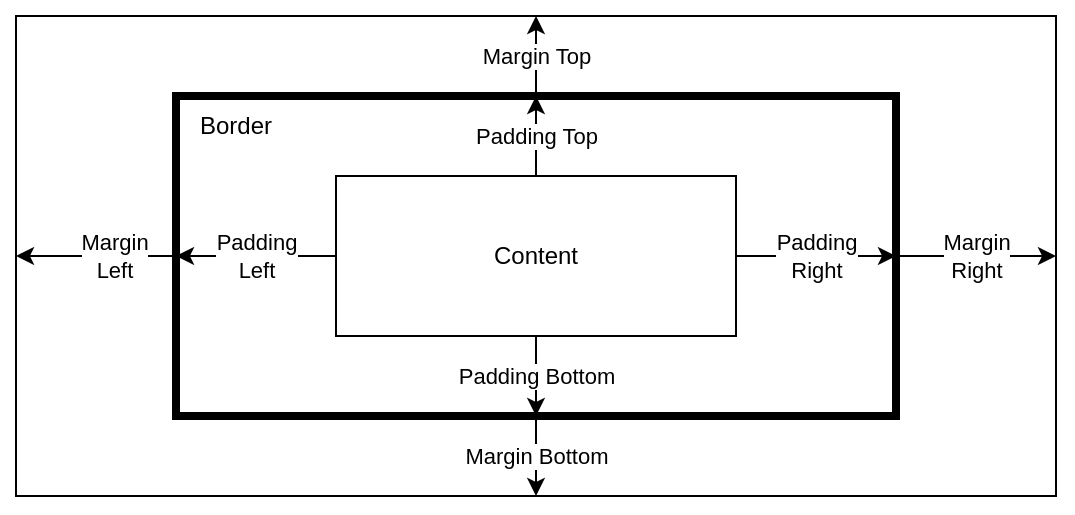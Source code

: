 <mxfile version="21.6.5" type="github">
  <diagram name="Page-1" id="gt9EToLbk0ItbUZdPbYB">
    <mxGraphModel dx="1215" dy="697" grid="1" gridSize="10" guides="1" tooltips="1" connect="1" arrows="1" fold="1" page="1" pageScale="1" pageWidth="850" pageHeight="1100" math="0" shadow="0">
      <root>
        <mxCell id="0" />
        <mxCell id="1" parent="0" />
        <mxCell id="uq7e8Xc1ym3EL3lab560-1" value="" style="rounded=0;whiteSpace=wrap;html=1;" parent="1" vertex="1">
          <mxGeometry x="120" y="120" width="520" height="240" as="geometry" />
        </mxCell>
        <mxCell id="uq7e8Xc1ym3EL3lab560-6" value="&lt;div&gt;Margin Top&lt;/div&gt;" style="edgeStyle=orthogonalEdgeStyle;rounded=0;orthogonalLoop=1;jettySize=auto;html=1;exitX=0.5;exitY=0;exitDx=0;exitDy=0;entryX=0.5;entryY=0;entryDx=0;entryDy=0;" parent="1" source="uq7e8Xc1ym3EL3lab560-2" target="uq7e8Xc1ym3EL3lab560-1" edge="1">
          <mxGeometry relative="1" as="geometry">
            <Array as="points">
              <mxPoint x="380" y="160" />
              <mxPoint x="380" y="120" />
            </Array>
          </mxGeometry>
        </mxCell>
        <mxCell id="uq7e8Xc1ym3EL3lab560-7" value="&lt;div&gt;Margin&lt;/div&gt;&lt;div&gt;Right&lt;/div&gt;" style="edgeStyle=orthogonalEdgeStyle;rounded=0;orthogonalLoop=1;jettySize=auto;html=1;exitX=1;exitY=0.5;exitDx=0;exitDy=0;entryX=1;entryY=0.5;entryDx=0;entryDy=0;" parent="1" source="uq7e8Xc1ym3EL3lab560-2" target="uq7e8Xc1ym3EL3lab560-1" edge="1">
          <mxGeometry relative="1" as="geometry">
            <Array as="points">
              <mxPoint x="630" y="240" />
              <mxPoint x="630" y="240" />
            </Array>
          </mxGeometry>
        </mxCell>
        <mxCell id="uq7e8Xc1ym3EL3lab560-8" value="Margin Bottom" style="edgeStyle=orthogonalEdgeStyle;rounded=0;orthogonalLoop=1;jettySize=auto;html=1;exitX=0.5;exitY=1;exitDx=0;exitDy=0;" parent="1" source="uq7e8Xc1ym3EL3lab560-2" target="uq7e8Xc1ym3EL3lab560-1" edge="1">
          <mxGeometry relative="1" as="geometry">
            <Array as="points">
              <mxPoint x="380" y="340" />
              <mxPoint x="380" y="340" />
            </Array>
          </mxGeometry>
        </mxCell>
        <mxCell id="uq7e8Xc1ym3EL3lab560-9" style="edgeStyle=orthogonalEdgeStyle;rounded=0;orthogonalLoop=1;jettySize=auto;html=1;exitX=0;exitY=0.5;exitDx=0;exitDy=0;entryX=0;entryY=0.5;entryDx=0;entryDy=0;" parent="1" source="uq7e8Xc1ym3EL3lab560-2" target="uq7e8Xc1ym3EL3lab560-1" edge="1">
          <mxGeometry relative="1" as="geometry">
            <Array as="points">
              <mxPoint x="140" y="240" />
              <mxPoint x="140" y="240" />
            </Array>
          </mxGeometry>
        </mxCell>
        <mxCell id="uq7e8Xc1ym3EL3lab560-11" value="&lt;div&gt;Margin&lt;/div&gt;&lt;div&gt;Left&lt;br&gt;&lt;/div&gt;" style="edgeLabel;html=1;align=center;verticalAlign=middle;resizable=0;points=[];" parent="uq7e8Xc1ym3EL3lab560-9" vertex="1" connectable="0">
          <mxGeometry x="-0.225" relative="1" as="geometry">
            <mxPoint as="offset" />
          </mxGeometry>
        </mxCell>
        <mxCell id="uq7e8Xc1ym3EL3lab560-2" value="" style="rounded=0;whiteSpace=wrap;html=1;strokeWidth=4;" parent="1" vertex="1">
          <mxGeometry x="200" y="160" width="360" height="160" as="geometry" />
        </mxCell>
        <mxCell id="uq7e8Xc1ym3EL3lab560-12" value="&lt;div&gt;Padding&lt;/div&gt;&lt;div&gt;Left&lt;br&gt;&lt;/div&gt;" style="edgeStyle=orthogonalEdgeStyle;rounded=0;orthogonalLoop=1;jettySize=auto;html=1;exitX=0;exitY=0.5;exitDx=0;exitDy=0;entryX=0;entryY=0.5;entryDx=0;entryDy=0;" parent="1" source="uq7e8Xc1ym3EL3lab560-3" target="uq7e8Xc1ym3EL3lab560-2" edge="1">
          <mxGeometry relative="1" as="geometry">
            <Array as="points">
              <mxPoint x="230" y="240" />
              <mxPoint x="230" y="240" />
            </Array>
          </mxGeometry>
        </mxCell>
        <mxCell id="uq7e8Xc1ym3EL3lab560-14" value="Padding Top" style="edgeStyle=orthogonalEdgeStyle;rounded=0;orthogonalLoop=1;jettySize=auto;html=1;exitX=0.5;exitY=0;exitDx=0;exitDy=0;entryX=0.5;entryY=0;entryDx=0;entryDy=0;" parent="1" source="uq7e8Xc1ym3EL3lab560-3" target="uq7e8Xc1ym3EL3lab560-2" edge="1">
          <mxGeometry x="0.6" relative="1" as="geometry">
            <Array as="points">
              <mxPoint x="380" y="230" />
              <mxPoint x="380" y="230" />
            </Array>
            <mxPoint as="offset" />
          </mxGeometry>
        </mxCell>
        <mxCell id="uq7e8Xc1ym3EL3lab560-15" value="Padding Bottom" style="edgeStyle=orthogonalEdgeStyle;rounded=0;orthogonalLoop=1;jettySize=auto;html=1;exitX=0.5;exitY=1;exitDx=0;exitDy=0;entryX=0.5;entryY=1;entryDx=0;entryDy=0;" parent="1" source="uq7e8Xc1ym3EL3lab560-3" target="uq7e8Xc1ym3EL3lab560-2" edge="1">
          <mxGeometry relative="1" as="geometry">
            <Array as="points">
              <mxPoint x="380" y="320" />
              <mxPoint x="380" y="320" />
            </Array>
          </mxGeometry>
        </mxCell>
        <mxCell id="uq7e8Xc1ym3EL3lab560-3" value="Content" style="rounded=0;whiteSpace=wrap;html=1;" parent="1" vertex="1">
          <mxGeometry x="280" y="200" width="200" height="80" as="geometry" />
        </mxCell>
        <mxCell id="uq7e8Xc1ym3EL3lab560-4" value="Border" style="text;html=1;strokeColor=none;fillColor=none;align=center;verticalAlign=middle;whiteSpace=wrap;rounded=0;" parent="1" vertex="1">
          <mxGeometry x="200" y="160" width="60" height="30" as="geometry" />
        </mxCell>
        <mxCell id="uq7e8Xc1ym3EL3lab560-13" value="&lt;div&gt;Padding&lt;/div&gt;&lt;div&gt;Right&lt;br&gt;&lt;/div&gt;" style="edgeStyle=orthogonalEdgeStyle;rounded=0;orthogonalLoop=1;jettySize=auto;html=1;entryX=1;entryY=0.5;entryDx=0;entryDy=0;" parent="1" source="uq7e8Xc1ym3EL3lab560-3" target="uq7e8Xc1ym3EL3lab560-2" edge="1">
          <mxGeometry relative="1" as="geometry">
            <Array as="points">
              <mxPoint x="490" y="240" />
              <mxPoint x="490" y="240" />
            </Array>
          </mxGeometry>
        </mxCell>
      </root>
    </mxGraphModel>
  </diagram>
</mxfile>
